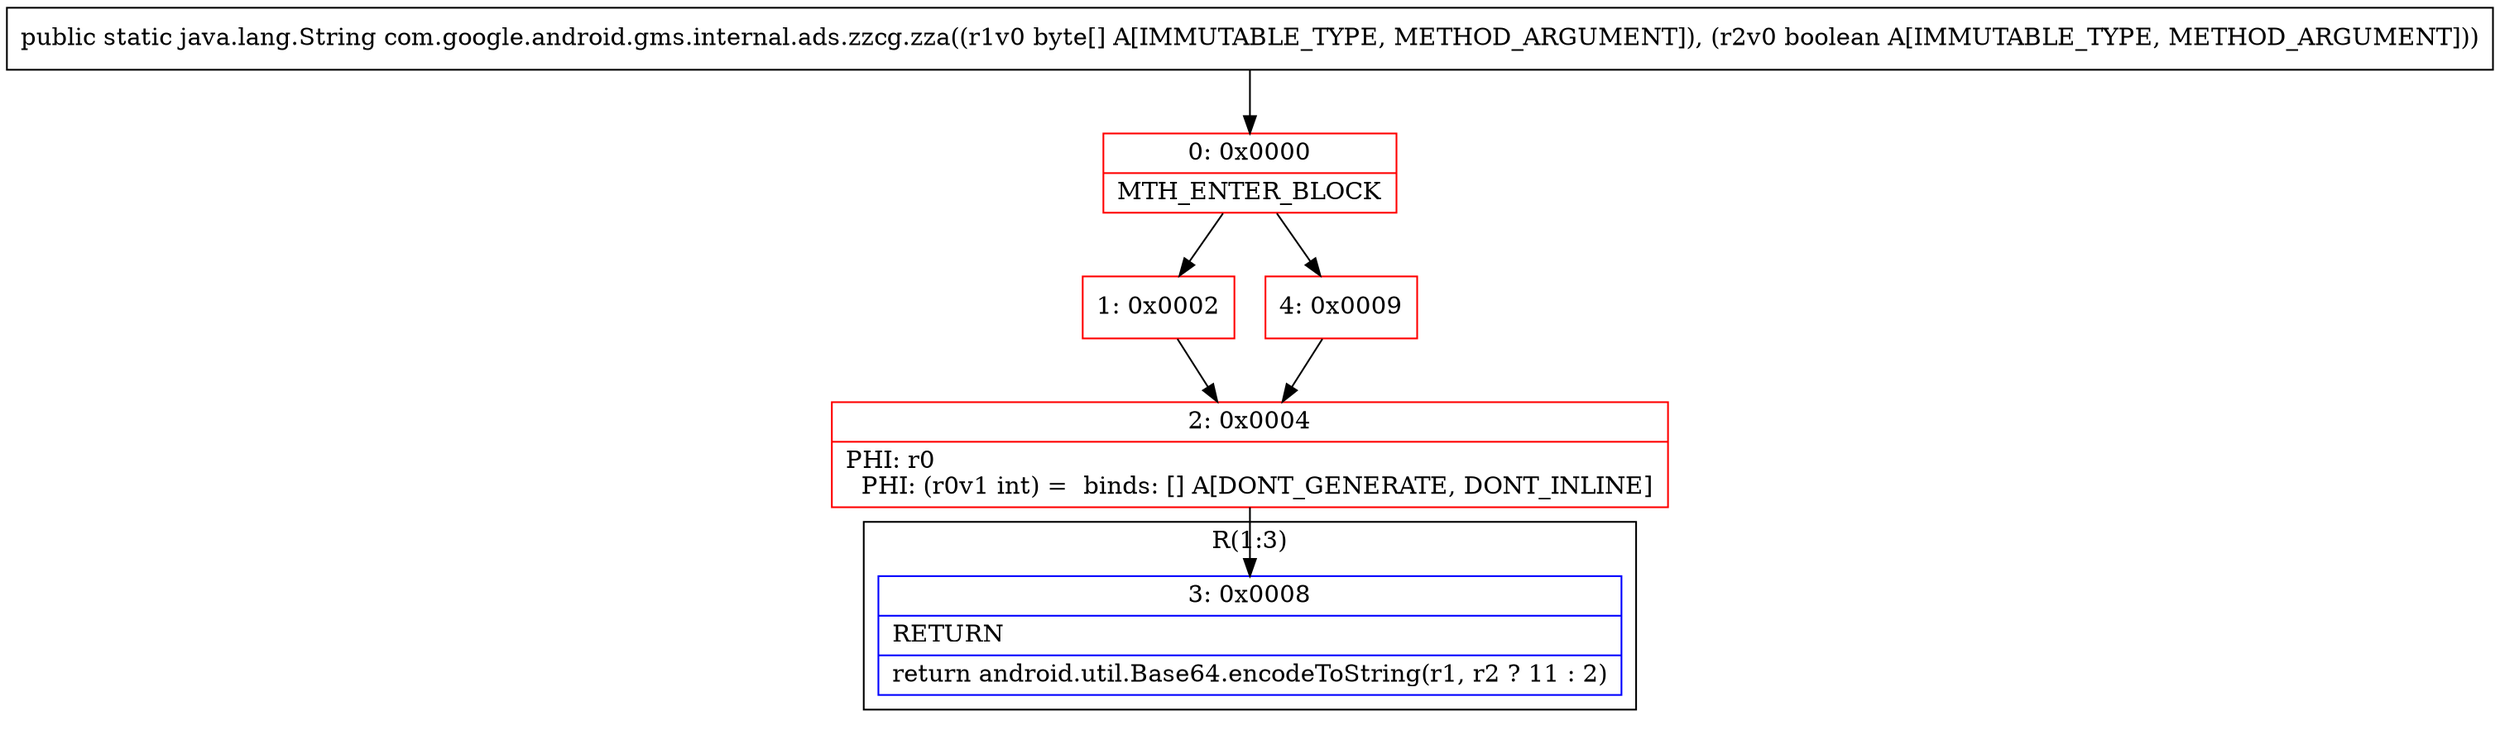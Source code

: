 digraph "CFG forcom.google.android.gms.internal.ads.zzcg.zza([BZ)Ljava\/lang\/String;" {
subgraph cluster_Region_1684616363 {
label = "R(1:3)";
node [shape=record,color=blue];
Node_3 [shape=record,label="{3\:\ 0x0008|RETURN\l|return android.util.Base64.encodeToString(r1, r2 ? 11 : 2)\l}"];
}
Node_0 [shape=record,color=red,label="{0\:\ 0x0000|MTH_ENTER_BLOCK\l}"];
Node_1 [shape=record,color=red,label="{1\:\ 0x0002}"];
Node_2 [shape=record,color=red,label="{2\:\ 0x0004|PHI: r0 \l  PHI: (r0v1 int) =  binds: [] A[DONT_GENERATE, DONT_INLINE]\l}"];
Node_4 [shape=record,color=red,label="{4\:\ 0x0009}"];
MethodNode[shape=record,label="{public static java.lang.String com.google.android.gms.internal.ads.zzcg.zza((r1v0 byte[] A[IMMUTABLE_TYPE, METHOD_ARGUMENT]), (r2v0 boolean A[IMMUTABLE_TYPE, METHOD_ARGUMENT])) }"];
MethodNode -> Node_0;
Node_0 -> Node_1;
Node_0 -> Node_4;
Node_1 -> Node_2;
Node_2 -> Node_3;
Node_4 -> Node_2;
}

